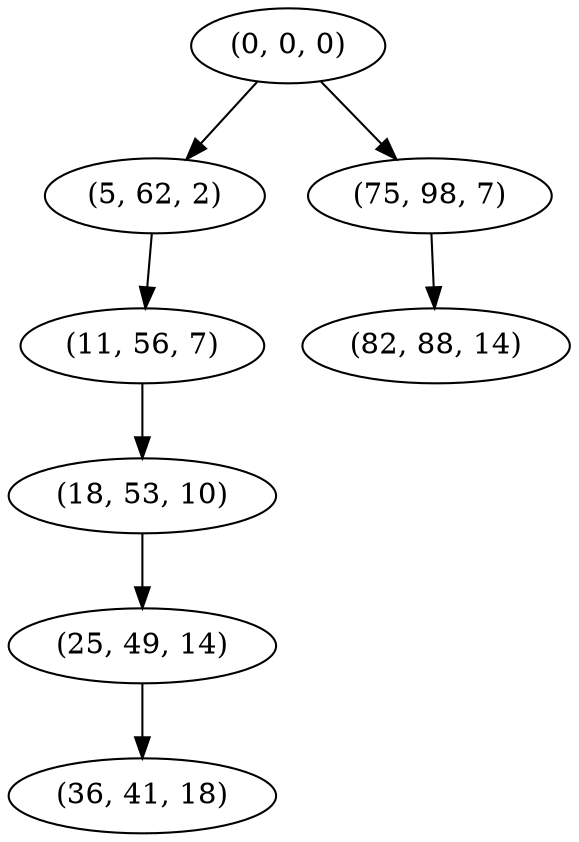 digraph tree {
    "(0, 0, 0)";
    "(5, 62, 2)";
    "(11, 56, 7)";
    "(18, 53, 10)";
    "(25, 49, 14)";
    "(36, 41, 18)";
    "(75, 98, 7)";
    "(82, 88, 14)";
    "(0, 0, 0)" -> "(5, 62, 2)";
    "(0, 0, 0)" -> "(75, 98, 7)";
    "(5, 62, 2)" -> "(11, 56, 7)";
    "(11, 56, 7)" -> "(18, 53, 10)";
    "(18, 53, 10)" -> "(25, 49, 14)";
    "(25, 49, 14)" -> "(36, 41, 18)";
    "(75, 98, 7)" -> "(82, 88, 14)";
}
